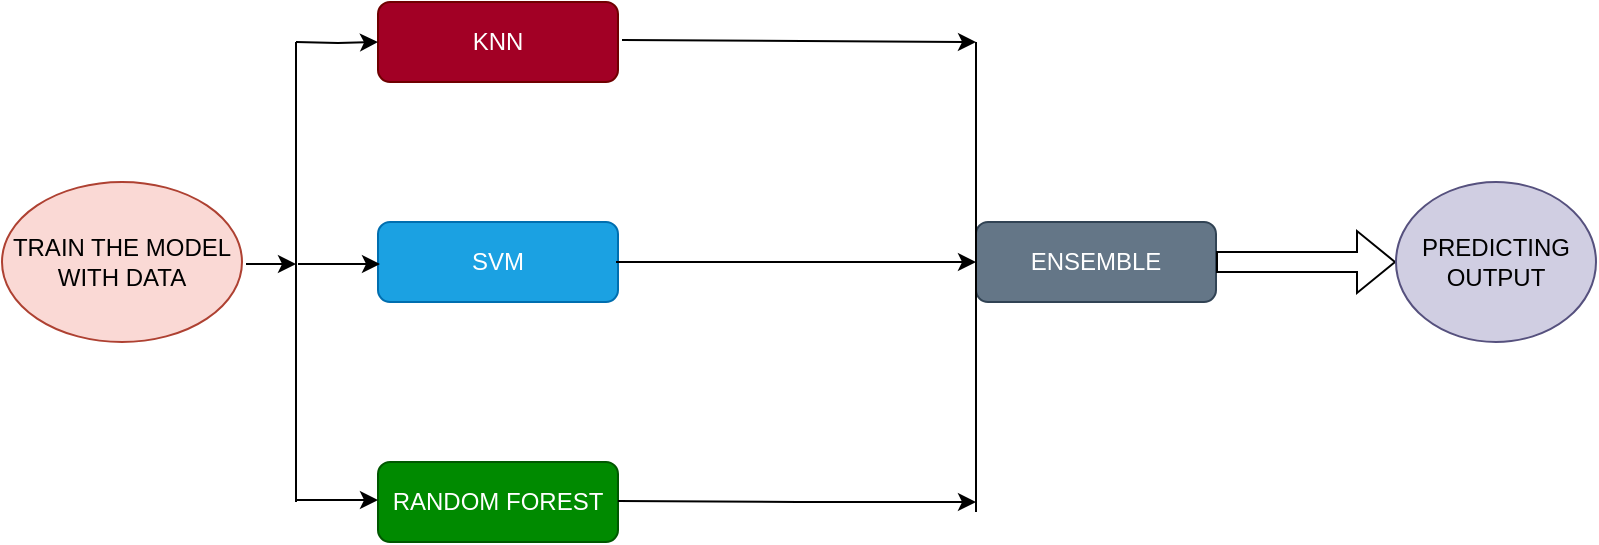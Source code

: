 <mxfile version="22.1.11" type="device">
  <diagram id="C5RBs43oDa-KdzZeNtuy" name="Page-1">
    <mxGraphModel dx="1050" dy="557" grid="1" gridSize="10" guides="1" tooltips="1" connect="1" arrows="1" fold="1" page="1" pageScale="1" pageWidth="827" pageHeight="1169" math="0" shadow="0">
      <root>
        <mxCell id="WIyWlLk6GJQsqaUBKTNV-0" />
        <mxCell id="WIyWlLk6GJQsqaUBKTNV-1" parent="WIyWlLk6GJQsqaUBKTNV-0" />
        <mxCell id="WIyWlLk6GJQsqaUBKTNV-3" value="KNN" style="rounded=1;whiteSpace=wrap;html=1;fontSize=12;glass=0;strokeWidth=1;shadow=0;fillColor=#a20025;fontColor=#ffffff;strokeColor=#6F0000;" parent="WIyWlLk6GJQsqaUBKTNV-1" vertex="1">
          <mxGeometry x="201" y="80" width="120" height="40" as="geometry" />
        </mxCell>
        <mxCell id="WIyWlLk6GJQsqaUBKTNV-7" value="SVM" style="rounded=1;whiteSpace=wrap;html=1;fontSize=12;glass=0;strokeWidth=1;shadow=0;fillColor=#1ba1e2;strokeColor=#006EAF;fontColor=#ffffff;" parent="WIyWlLk6GJQsqaUBKTNV-1" vertex="1">
          <mxGeometry x="201" y="190" width="120" height="40" as="geometry" />
        </mxCell>
        <mxCell id="WIyWlLk6GJQsqaUBKTNV-12" value="RANDOM FOREST" style="rounded=1;whiteSpace=wrap;html=1;fontSize=12;glass=0;strokeWidth=1;shadow=0;fillColor=#008a00;fontColor=#ffffff;strokeColor=#005700;" parent="WIyWlLk6GJQsqaUBKTNV-1" vertex="1">
          <mxGeometry x="201" y="310" width="120" height="40" as="geometry" />
        </mxCell>
        <mxCell id="P7oOsG1Y7TKNyY33Dlea-4" value="TRAIN THE MODEL WITH DATA" style="ellipse;whiteSpace=wrap;html=1;fillColor=#fad9d5;strokeColor=#ae4132;" parent="WIyWlLk6GJQsqaUBKTNV-1" vertex="1">
          <mxGeometry x="13" y="170" width="120" height="80" as="geometry" />
        </mxCell>
        <mxCell id="P7oOsG1Y7TKNyY33Dlea-6" value="" style="endArrow=none;html=1;rounded=0;" parent="WIyWlLk6GJQsqaUBKTNV-1" edge="1">
          <mxGeometry width="50" height="50" relative="1" as="geometry">
            <mxPoint x="160" y="330" as="sourcePoint" />
            <mxPoint x="160" y="100" as="targetPoint" />
            <Array as="points" />
          </mxGeometry>
        </mxCell>
        <mxCell id="P7oOsG1Y7TKNyY33Dlea-9" style="edgeStyle=orthogonalEdgeStyle;rounded=0;orthogonalLoop=1;jettySize=auto;html=1;exitX=0;exitY=0.5;exitDx=0;exitDy=0;entryX=0;entryY=0.5;entryDx=0;entryDy=0;" parent="WIyWlLk6GJQsqaUBKTNV-1" target="WIyWlLk6GJQsqaUBKTNV-3" edge="1">
          <mxGeometry relative="1" as="geometry">
            <mxPoint x="160" y="100" as="sourcePoint" />
          </mxGeometry>
        </mxCell>
        <mxCell id="P7oOsG1Y7TKNyY33Dlea-10" style="edgeStyle=orthogonalEdgeStyle;rounded=0;orthogonalLoop=1;jettySize=auto;html=1;" parent="WIyWlLk6GJQsqaUBKTNV-1" edge="1">
          <mxGeometry relative="1" as="geometry">
            <mxPoint x="202" y="211" as="targetPoint" />
            <mxPoint x="161" y="211" as="sourcePoint" />
            <Array as="points">
              <mxPoint x="161" y="211" />
              <mxPoint x="202" y="211" />
            </Array>
          </mxGeometry>
        </mxCell>
        <mxCell id="P7oOsG1Y7TKNyY33Dlea-11" style="edgeStyle=orthogonalEdgeStyle;rounded=0;orthogonalLoop=1;jettySize=auto;html=1;" parent="WIyWlLk6GJQsqaUBKTNV-1" edge="1">
          <mxGeometry relative="1" as="geometry">
            <mxPoint x="201" y="329" as="targetPoint" />
            <mxPoint x="160" y="329" as="sourcePoint" />
            <Array as="points">
              <mxPoint x="160" y="329" />
              <mxPoint x="201" y="329" />
            </Array>
          </mxGeometry>
        </mxCell>
        <mxCell id="P7oOsG1Y7TKNyY33Dlea-13" style="edgeStyle=orthogonalEdgeStyle;rounded=0;orthogonalLoop=1;jettySize=auto;html=1;" parent="WIyWlLk6GJQsqaUBKTNV-1" edge="1">
          <mxGeometry relative="1" as="geometry">
            <mxPoint x="160" y="211" as="targetPoint" />
            <mxPoint x="156" y="210" as="sourcePoint" />
            <Array as="points">
              <mxPoint x="135" y="211" />
              <mxPoint x="176" y="211" />
            </Array>
          </mxGeometry>
        </mxCell>
        <mxCell id="P7oOsG1Y7TKNyY33Dlea-21" style="rounded=0;orthogonalLoop=1;jettySize=auto;html=1;exitX=1;exitY=0.5;exitDx=0;exitDy=0;" parent="WIyWlLk6GJQsqaUBKTNV-1" edge="1">
          <mxGeometry relative="1" as="geometry">
            <mxPoint x="500" y="100" as="targetPoint" />
            <mxPoint x="323" y="99" as="sourcePoint" />
          </mxGeometry>
        </mxCell>
        <mxCell id="P7oOsG1Y7TKNyY33Dlea-25" style="edgeStyle=orthogonalEdgeStyle;rounded=0;orthogonalLoop=1;jettySize=auto;html=1;exitX=1;exitY=0.5;exitDx=0;exitDy=0;" parent="WIyWlLk6GJQsqaUBKTNV-1" edge="1">
          <mxGeometry relative="1" as="geometry">
            <mxPoint x="500" y="210" as="targetPoint" />
            <mxPoint x="320" y="210" as="sourcePoint" />
          </mxGeometry>
        </mxCell>
        <mxCell id="P7oOsG1Y7TKNyY33Dlea-26" style="edgeStyle=orthogonalEdgeStyle;rounded=0;orthogonalLoop=1;jettySize=auto;html=1;exitX=1;exitY=0.5;exitDx=0;exitDy=0;" parent="WIyWlLk6GJQsqaUBKTNV-1" edge="1">
          <mxGeometry relative="1" as="geometry">
            <mxPoint x="500" y="330" as="targetPoint" />
            <mxPoint x="321" y="329.5" as="sourcePoint" />
          </mxGeometry>
        </mxCell>
        <mxCell id="P7oOsG1Y7TKNyY33Dlea-29" value="ENSEMBLE" style="rounded=1;whiteSpace=wrap;html=1;fontSize=12;glass=0;strokeWidth=1;shadow=0;fillColor=#647687;fontColor=#ffffff;strokeColor=#314354;" parent="WIyWlLk6GJQsqaUBKTNV-1" vertex="1">
          <mxGeometry x="500" y="190" width="120" height="40" as="geometry" />
        </mxCell>
        <mxCell id="P7oOsG1Y7TKNyY33Dlea-31" value="" style="shape=flexArrow;endArrow=classic;html=1;rounded=0;exitX=1;exitY=0.5;exitDx=0;exitDy=0;" parent="WIyWlLk6GJQsqaUBKTNV-1" source="P7oOsG1Y7TKNyY33Dlea-29" edge="1">
          <mxGeometry width="50" height="50" relative="1" as="geometry">
            <mxPoint x="687" y="210" as="sourcePoint" />
            <mxPoint x="710" y="210" as="targetPoint" />
          </mxGeometry>
        </mxCell>
        <mxCell id="P7oOsG1Y7TKNyY33Dlea-33" value="PREDICTING OUTPUT" style="ellipse;whiteSpace=wrap;html=1;fillColor=#d0cee2;strokeColor=#56517e;" parent="WIyWlLk6GJQsqaUBKTNV-1" vertex="1">
          <mxGeometry x="710" y="170" width="100" height="80" as="geometry" />
        </mxCell>
        <mxCell id="BREQl_NAu9r76mL3Kigd-0" value="" style="endArrow=none;html=1;rounded=0;targetPerimeterSpacing=-3;exitX=0;exitY=0.5;exitDx=0;exitDy=0;" parent="WIyWlLk6GJQsqaUBKTNV-1" edge="1">
          <mxGeometry width="50" height="50" relative="1" as="geometry">
            <mxPoint x="500" y="335" as="sourcePoint" />
            <mxPoint x="500" y="100" as="targetPoint" />
          </mxGeometry>
        </mxCell>
      </root>
    </mxGraphModel>
  </diagram>
</mxfile>
